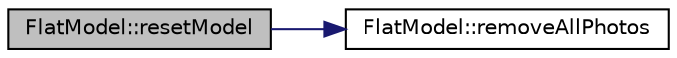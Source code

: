 digraph "FlatModel::resetModel"
{
 // LATEX_PDF_SIZE
  edge [fontname="Helvetica",fontsize="10",labelfontname="Helvetica",labelfontsize="10"];
  node [fontname="Helvetica",fontsize="10",shape=record];
  rankdir="LR";
  Node1 [label="FlatModel::resetModel",height=0.2,width=0.4,color="black", fillcolor="grey75", style="filled", fontcolor="black",tooltip=" "];
  Node1 -> Node2 [color="midnightblue",fontsize="10",style="solid",fontname="Helvetica"];
  Node2 [label="FlatModel::removeAllPhotos",height=0.2,width=0.4,color="black", fillcolor="white", style="filled",URL="$class_flat_model.html#a8418bb5189a4c305b30c65bd1bdb1891",tooltip=" "];
}
